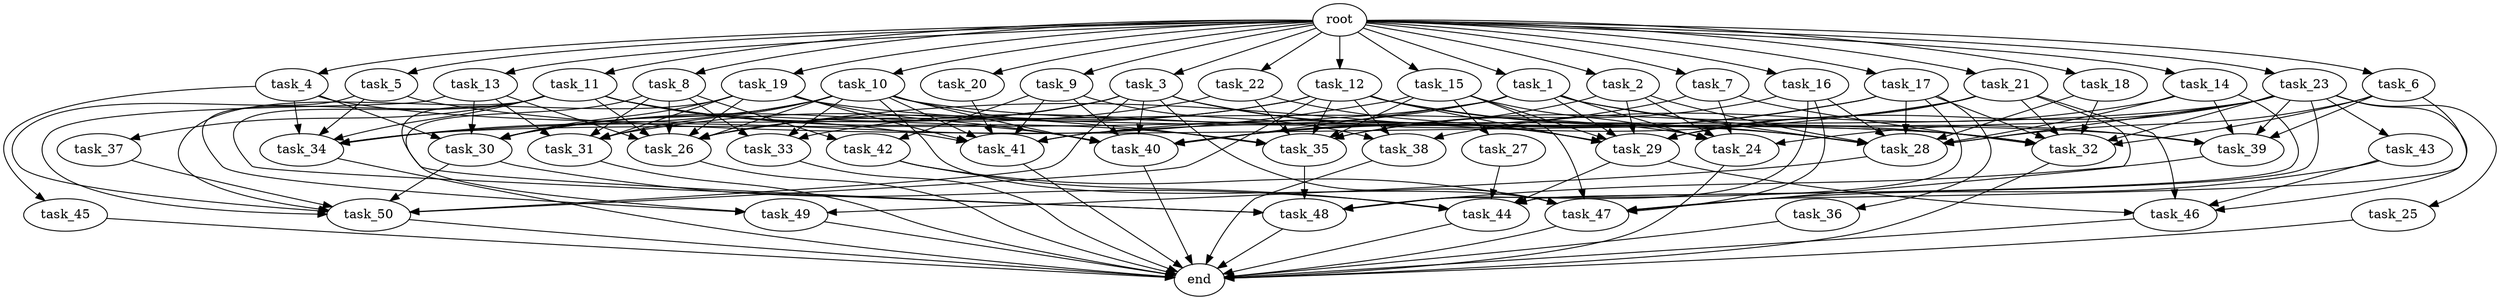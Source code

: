 digraph G {
  root [size="0.000000e+00"];
  task_1 [size="1.831273e+08"];
  task_2 [size="3.959842e+09"];
  task_3 [size="7.741777e+09"];
  task_4 [size="3.286763e+09"];
  task_5 [size="9.742760e+09"];
  task_6 [size="3.735302e+09"];
  task_7 [size="6.899719e+09"];
  task_8 [size="4.306158e+09"];
  task_9 [size="5.606826e+09"];
  task_10 [size="9.471536e+09"];
  task_11 [size="9.353278e+09"];
  task_12 [size="2.171067e+09"];
  task_13 [size="7.405912e+09"];
  task_14 [size="4.274110e+09"];
  task_15 [size="4.004428e+09"];
  task_16 [size="5.232874e+09"];
  task_17 [size="4.599873e+09"];
  task_18 [size="1.495547e+09"];
  task_19 [size="8.342440e+09"];
  task_20 [size="5.535202e+09"];
  task_21 [size="2.485687e+09"];
  task_22 [size="2.441802e+09"];
  task_23 [size="3.855351e+09"];
  task_24 [size="2.677052e+09"];
  task_25 [size="6.098532e+09"];
  task_26 [size="8.791995e+09"];
  task_27 [size="5.151913e+09"];
  task_28 [size="7.558902e+09"];
  task_29 [size="2.202916e+09"];
  task_30 [size="2.092719e+09"];
  task_31 [size="6.241560e+09"];
  task_32 [size="9.780800e+09"];
  task_33 [size="2.404053e+09"];
  task_34 [size="3.667583e+09"];
  task_35 [size="7.405231e+09"];
  task_36 [size="8.824838e+09"];
  task_37 [size="3.971918e+09"];
  task_38 [size="5.219664e+09"];
  task_39 [size="5.373453e+09"];
  task_40 [size="3.457913e+09"];
  task_41 [size="1.809224e+09"];
  task_42 [size="8.058136e+09"];
  task_43 [size="8.366988e+09"];
  task_44 [size="8.796760e+09"];
  task_45 [size="2.903507e+09"];
  task_46 [size="8.650898e+09"];
  task_47 [size="9.308283e+08"];
  task_48 [size="2.540335e+09"];
  task_49 [size="8.096990e+09"];
  task_50 [size="4.888863e+09"];
  end [size="0.000000e+00"];

  root -> task_1 [size="1.000000e-12"];
  root -> task_2 [size="1.000000e-12"];
  root -> task_3 [size="1.000000e-12"];
  root -> task_4 [size="1.000000e-12"];
  root -> task_5 [size="1.000000e-12"];
  root -> task_6 [size="1.000000e-12"];
  root -> task_7 [size="1.000000e-12"];
  root -> task_8 [size="1.000000e-12"];
  root -> task_9 [size="1.000000e-12"];
  root -> task_10 [size="1.000000e-12"];
  root -> task_11 [size="1.000000e-12"];
  root -> task_12 [size="1.000000e-12"];
  root -> task_13 [size="1.000000e-12"];
  root -> task_14 [size="1.000000e-12"];
  root -> task_15 [size="1.000000e-12"];
  root -> task_16 [size="1.000000e-12"];
  root -> task_17 [size="1.000000e-12"];
  root -> task_18 [size="1.000000e-12"];
  root -> task_19 [size="1.000000e-12"];
  root -> task_20 [size="1.000000e-12"];
  root -> task_21 [size="1.000000e-12"];
  root -> task_22 [size="1.000000e-12"];
  root -> task_23 [size="1.000000e-12"];
  task_1 -> task_24 [size="4.461753e+07"];
  task_1 -> task_28 [size="7.558902e+07"];
  task_1 -> task_29 [size="2.753645e+07"];
  task_1 -> task_33 [size="8.013512e+07"];
  task_1 -> task_34 [size="6.112638e+07"];
  task_1 -> task_39 [size="1.074691e+08"];
  task_1 -> task_40 [size="3.842126e+07"];
  task_2 -> task_24 [size="4.461753e+07"];
  task_2 -> task_28 [size="7.558902e+07"];
  task_2 -> task_29 [size="2.753645e+07"];
  task_2 -> task_40 [size="3.842126e+07"];
  task_3 -> task_26 [size="1.098999e+08"];
  task_3 -> task_28 [size="7.558902e+07"];
  task_3 -> task_29 [size="2.753645e+07"];
  task_3 -> task_30 [size="3.487866e+07"];
  task_3 -> task_40 [size="3.842126e+07"];
  task_3 -> task_47 [size="1.163535e+07"];
  task_3 -> task_50 [size="6.984091e+07"];
  task_4 -> task_24 [size="4.461753e+07"];
  task_4 -> task_30 [size="3.487866e+07"];
  task_4 -> task_34 [size="6.112638e+07"];
  task_4 -> task_45 [size="2.903507e+08"];
  task_5 -> task_34 [size="6.112638e+07"];
  task_5 -> task_39 [size="1.074691e+08"];
  task_5 -> task_50 [size="6.984091e+07"];
  task_6 -> task_28 [size="7.558902e+07"];
  task_6 -> task_32 [size="1.086756e+08"];
  task_6 -> task_39 [size="1.074691e+08"];
  task_6 -> task_47 [size="1.163535e+07"];
  task_7 -> task_24 [size="4.461753e+07"];
  task_7 -> task_32 [size="1.086756e+08"];
  task_7 -> task_40 [size="3.842126e+07"];
  task_8 -> task_26 [size="1.098999e+08"];
  task_8 -> task_31 [size="1.248312e+08"];
  task_8 -> task_33 [size="8.013512e+07"];
  task_8 -> task_42 [size="4.029068e+08"];
  task_8 -> task_48 [size="4.233891e+07"];
  task_9 -> task_38 [size="1.739888e+08"];
  task_9 -> task_40 [size="3.842126e+07"];
  task_9 -> task_41 [size="2.584605e+07"];
  task_9 -> task_42 [size="4.029068e+08"];
  task_10 -> task_26 [size="1.098999e+08"];
  task_10 -> task_30 [size="3.487866e+07"];
  task_10 -> task_31 [size="1.248312e+08"];
  task_10 -> task_32 [size="1.086756e+08"];
  task_10 -> task_33 [size="8.013512e+07"];
  task_10 -> task_34 [size="6.112638e+07"];
  task_10 -> task_35 [size="1.057890e+08"];
  task_10 -> task_40 [size="3.842126e+07"];
  task_10 -> task_41 [size="2.584605e+07"];
  task_10 -> task_47 [size="1.163535e+07"];
  task_11 -> task_26 [size="1.098999e+08"];
  task_11 -> task_34 [size="6.112638e+07"];
  task_11 -> task_35 [size="1.057890e+08"];
  task_11 -> task_37 [size="3.971918e+08"];
  task_11 -> task_40 [size="3.842126e+07"];
  task_11 -> task_41 [size="2.584605e+07"];
  task_11 -> task_48 [size="4.233891e+07"];
  task_11 -> task_49 [size="2.698997e+08"];
  task_11 -> task_50 [size="6.984091e+07"];
  task_12 -> task_26 [size="1.098999e+08"];
  task_12 -> task_28 [size="7.558902e+07"];
  task_12 -> task_29 [size="2.753645e+07"];
  task_12 -> task_31 [size="1.248312e+08"];
  task_12 -> task_32 [size="1.086756e+08"];
  task_12 -> task_35 [size="1.057890e+08"];
  task_12 -> task_38 [size="1.739888e+08"];
  task_12 -> task_50 [size="6.984091e+07"];
  task_13 -> task_26 [size="1.098999e+08"];
  task_13 -> task_30 [size="3.487866e+07"];
  task_13 -> task_31 [size="1.248312e+08"];
  task_13 -> task_50 [size="6.984091e+07"];
  task_14 -> task_28 [size="7.558902e+07"];
  task_14 -> task_38 [size="1.739888e+08"];
  task_14 -> task_39 [size="1.074691e+08"];
  task_14 -> task_44 [size="1.466127e+08"];
  task_15 -> task_24 [size="4.461753e+07"];
  task_15 -> task_27 [size="5.151913e+08"];
  task_15 -> task_29 [size="2.753645e+07"];
  task_15 -> task_34 [size="6.112638e+07"];
  task_15 -> task_35 [size="1.057890e+08"];
  task_15 -> task_47 [size="1.163535e+07"];
  task_16 -> task_28 [size="7.558902e+07"];
  task_16 -> task_35 [size="1.057890e+08"];
  task_16 -> task_47 [size="1.163535e+07"];
  task_16 -> task_48 [size="4.233891e+07"];
  task_17 -> task_28 [size="7.558902e+07"];
  task_17 -> task_32 [size="1.086756e+08"];
  task_17 -> task_36 [size="8.824838e+08"];
  task_17 -> task_40 [size="3.842126e+07"];
  task_17 -> task_41 [size="2.584605e+07"];
  task_17 -> task_48 [size="4.233891e+07"];
  task_18 -> task_28 [size="7.558902e+07"];
  task_18 -> task_32 [size="1.086756e+08"];
  task_19 -> task_26 [size="1.098999e+08"];
  task_19 -> task_30 [size="3.487866e+07"];
  task_19 -> task_31 [size="1.248312e+08"];
  task_19 -> task_32 [size="1.086756e+08"];
  task_19 -> task_40 [size="3.842126e+07"];
  task_19 -> task_41 [size="2.584605e+07"];
  task_19 -> task_49 [size="2.698997e+08"];
  task_20 -> task_41 [size="2.584605e+07"];
  task_21 -> task_26 [size="1.098999e+08"];
  task_21 -> task_29 [size="2.753645e+07"];
  task_21 -> task_32 [size="1.086756e+08"];
  task_21 -> task_35 [size="1.057890e+08"];
  task_21 -> task_46 [size="2.162724e+08"];
  task_21 -> task_47 [size="1.163535e+07"];
  task_22 -> task_29 [size="2.753645e+07"];
  task_22 -> task_30 [size="3.487866e+07"];
  task_22 -> task_35 [size="1.057890e+08"];
  task_23 -> task_24 [size="4.461753e+07"];
  task_23 -> task_25 [size="6.098532e+08"];
  task_23 -> task_28 [size="7.558902e+07"];
  task_23 -> task_29 [size="2.753645e+07"];
  task_23 -> task_32 [size="1.086756e+08"];
  task_23 -> task_39 [size="1.074691e+08"];
  task_23 -> task_41 [size="2.584605e+07"];
  task_23 -> task_43 [size="8.366988e+08"];
  task_23 -> task_44 [size="1.466127e+08"];
  task_23 -> task_46 [size="2.162724e+08"];
  task_24 -> end [size="1.000000e-12"];
  task_25 -> end [size="1.000000e-12"];
  task_26 -> end [size="1.000000e-12"];
  task_27 -> task_44 [size="1.466127e+08"];
  task_28 -> task_49 [size="2.698997e+08"];
  task_29 -> task_44 [size="1.466127e+08"];
  task_29 -> task_46 [size="2.162724e+08"];
  task_30 -> task_44 [size="1.466127e+08"];
  task_30 -> task_50 [size="6.984091e+07"];
  task_31 -> end [size="1.000000e-12"];
  task_32 -> end [size="1.000000e-12"];
  task_33 -> end [size="1.000000e-12"];
  task_34 -> end [size="1.000000e-12"];
  task_35 -> task_48 [size="4.233891e+07"];
  task_36 -> end [size="1.000000e-12"];
  task_37 -> task_50 [size="6.984091e+07"];
  task_38 -> end [size="1.000000e-12"];
  task_39 -> task_48 [size="4.233891e+07"];
  task_40 -> end [size="1.000000e-12"];
  task_41 -> end [size="1.000000e-12"];
  task_42 -> task_44 [size="1.466127e+08"];
  task_42 -> task_47 [size="1.163535e+07"];
  task_43 -> task_46 [size="2.162724e+08"];
  task_43 -> task_47 [size="1.163535e+07"];
  task_44 -> end [size="1.000000e-12"];
  task_45 -> end [size="1.000000e-12"];
  task_46 -> end [size="1.000000e-12"];
  task_47 -> end [size="1.000000e-12"];
  task_48 -> end [size="1.000000e-12"];
  task_49 -> end [size="1.000000e-12"];
  task_50 -> end [size="1.000000e-12"];
}
